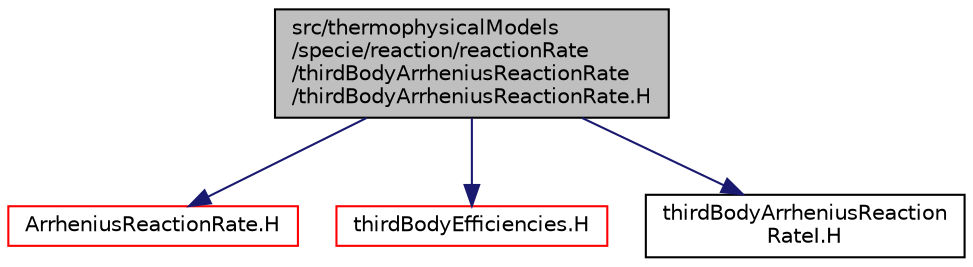 digraph "src/thermophysicalModels/specie/reaction/reactionRate/thirdBodyArrheniusReactionRate/thirdBodyArrheniusReactionRate.H"
{
  bgcolor="transparent";
  edge [fontname="Helvetica",fontsize="10",labelfontname="Helvetica",labelfontsize="10"];
  node [fontname="Helvetica",fontsize="10",shape=record];
  Node1 [label="src/thermophysicalModels\l/specie/reaction/reactionRate\l/thirdBodyArrheniusReactionRate\l/thirdBodyArrheniusReactionRate.H",height=0.2,width=0.4,color="black", fillcolor="grey75", style="filled", fontcolor="black"];
  Node1 -> Node2 [color="midnightblue",fontsize="10",style="solid",fontname="Helvetica"];
  Node2 [label="ArrheniusReactionRate.H",height=0.2,width=0.4,color="red",URL="$a10494.html"];
  Node1 -> Node3 [color="midnightblue",fontsize="10",style="solid",fontname="Helvetica"];
  Node3 [label="thirdBodyEfficiencies.H",height=0.2,width=0.4,color="red",URL="$a10518.html"];
  Node1 -> Node4 [color="midnightblue",fontsize="10",style="solid",fontname="Helvetica"];
  Node4 [label="thirdBodyArrheniusReaction\lRateI.H",height=0.2,width=0.4,color="black",URL="$a10517.html"];
}
